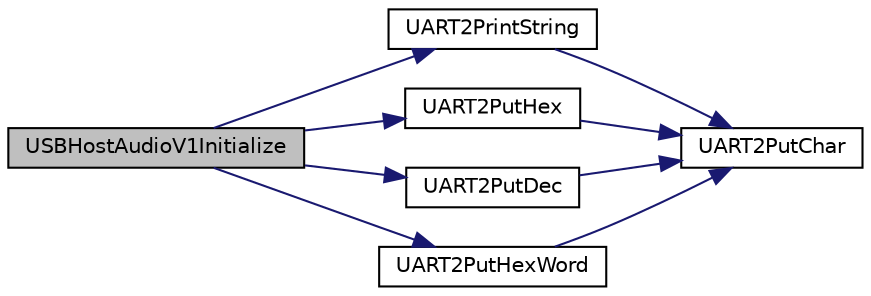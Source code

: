 digraph "USBHostAudioV1Initialize"
{
  edge [fontname="Helvetica",fontsize="10",labelfontname="Helvetica",labelfontsize="10"];
  node [fontname="Helvetica",fontsize="10",shape=record];
  rankdir="LR";
  Node1 [label="USBHostAudioV1Initialize",height=0.2,width=0.4,color="black", fillcolor="grey75", style="filled", fontcolor="black"];
  Node1 -> Node2 [color="midnightblue",fontsize="10",style="solid",fontname="Helvetica"];
  Node2 [label="UART2PrintString",height=0.2,width=0.4,color="black", fillcolor="white", style="filled",URL="$uart2_8c.html#a4f250e76dccb6dc8450c04efbc8e9a8f"];
  Node2 -> Node3 [color="midnightblue",fontsize="10",style="solid",fontname="Helvetica"];
  Node3 [label="UART2PutChar",height=0.2,width=0.4,color="black", fillcolor="white", style="filled",URL="$uart2_8c.html#a23f0e312ef33167a4c51b6b353135e89"];
  Node1 -> Node4 [color="midnightblue",fontsize="10",style="solid",fontname="Helvetica"];
  Node4 [label="UART2PutHex",height=0.2,width=0.4,color="black", fillcolor="white", style="filled",URL="$uart2_8c.html#af13e4f872814dbf76917927d9237a44f"];
  Node4 -> Node3 [color="midnightblue",fontsize="10",style="solid",fontname="Helvetica"];
  Node1 -> Node5 [color="midnightblue",fontsize="10",style="solid",fontname="Helvetica"];
  Node5 [label="UART2PutDec",height=0.2,width=0.4,color="black", fillcolor="white", style="filled",URL="$uart2_8c.html#a58c86457543e83b150d2fb442f08c66d"];
  Node5 -> Node3 [color="midnightblue",fontsize="10",style="solid",fontname="Helvetica"];
  Node1 -> Node6 [color="midnightblue",fontsize="10",style="solid",fontname="Helvetica"];
  Node6 [label="UART2PutHexWord",height=0.2,width=0.4,color="black", fillcolor="white", style="filled",URL="$uart2_8c.html#a9d7de3a2b3f91240f01c492f696d3ed1"];
  Node6 -> Node3 [color="midnightblue",fontsize="10",style="solid",fontname="Helvetica"];
}
